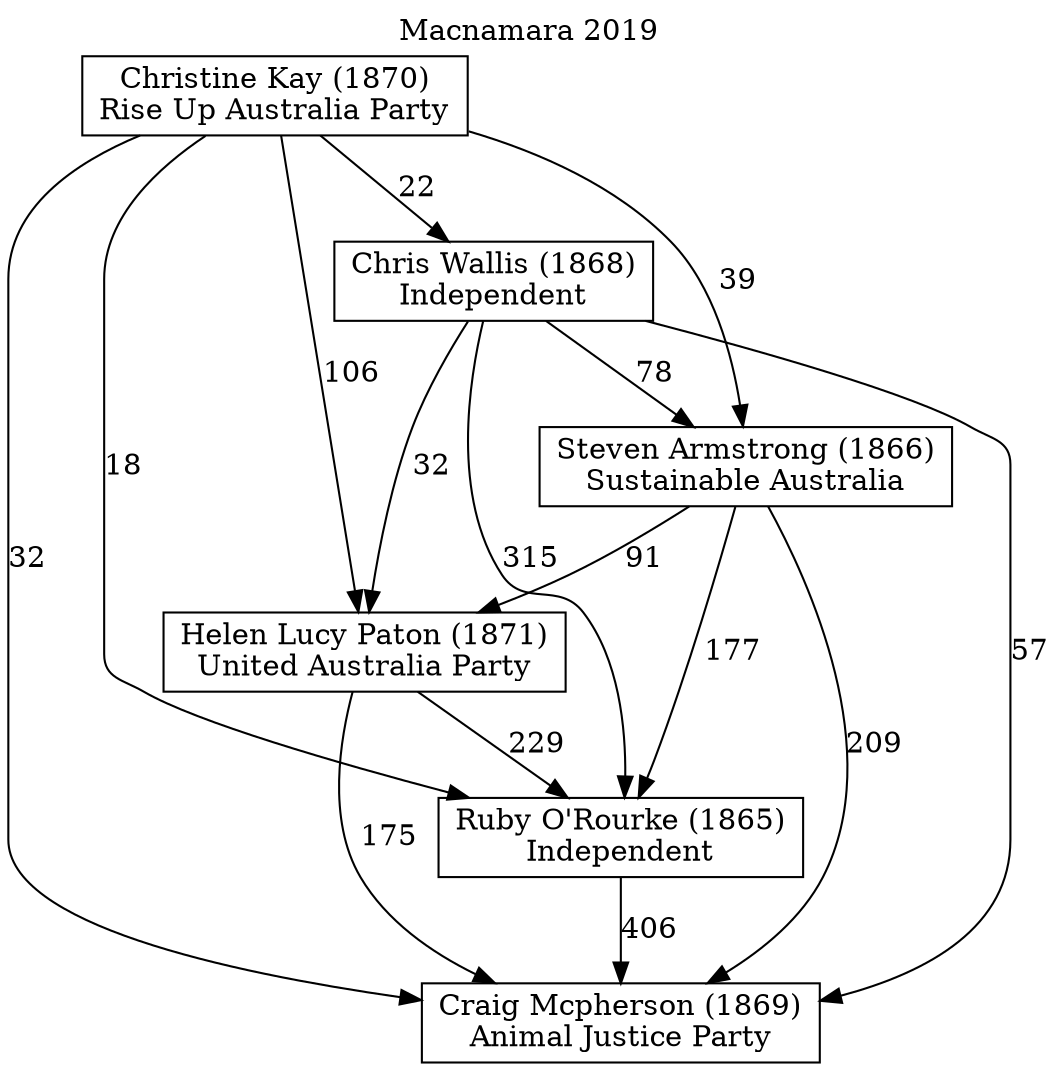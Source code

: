 // House preference flow
digraph "Craig Mcpherson (1869)_Macnamara_2019" {
	graph [label="Macnamara 2019" labelloc=t mclimit=2]
	node [shape=box]
	"Craig Mcpherson (1869)" [label="Craig Mcpherson (1869)
Animal Justice Party"]
	"Ruby O'Rourke (1865)" [label="Ruby O'Rourke (1865)
Independent"]
	"Helen Lucy Paton (1871)" [label="Helen Lucy Paton (1871)
United Australia Party"]
	"Steven Armstrong (1866)" [label="Steven Armstrong (1866)
Sustainable Australia"]
	"Chris Wallis (1868)" [label="Chris Wallis (1868)
Independent"]
	"Christine Kay (1870)" [label="Christine Kay (1870)
Rise Up Australia Party"]
	"Ruby O'Rourke (1865)" -> "Craig Mcpherson (1869)" [label=406]
	"Helen Lucy Paton (1871)" -> "Ruby O'Rourke (1865)" [label=229]
	"Steven Armstrong (1866)" -> "Helen Lucy Paton (1871)" [label=91]
	"Chris Wallis (1868)" -> "Steven Armstrong (1866)" [label=78]
	"Christine Kay (1870)" -> "Chris Wallis (1868)" [label=22]
	"Helen Lucy Paton (1871)" -> "Craig Mcpherson (1869)" [label=175]
	"Steven Armstrong (1866)" -> "Craig Mcpherson (1869)" [label=209]
	"Chris Wallis (1868)" -> "Craig Mcpherson (1869)" [label=57]
	"Christine Kay (1870)" -> "Craig Mcpherson (1869)" [label=32]
	"Christine Kay (1870)" -> "Steven Armstrong (1866)" [label=39]
	"Chris Wallis (1868)" -> "Helen Lucy Paton (1871)" [label=32]
	"Christine Kay (1870)" -> "Helen Lucy Paton (1871)" [label=106]
	"Steven Armstrong (1866)" -> "Ruby O'Rourke (1865)" [label=177]
	"Chris Wallis (1868)" -> "Ruby O'Rourke (1865)" [label=315]
	"Christine Kay (1870)" -> "Ruby O'Rourke (1865)" [label=18]
}
